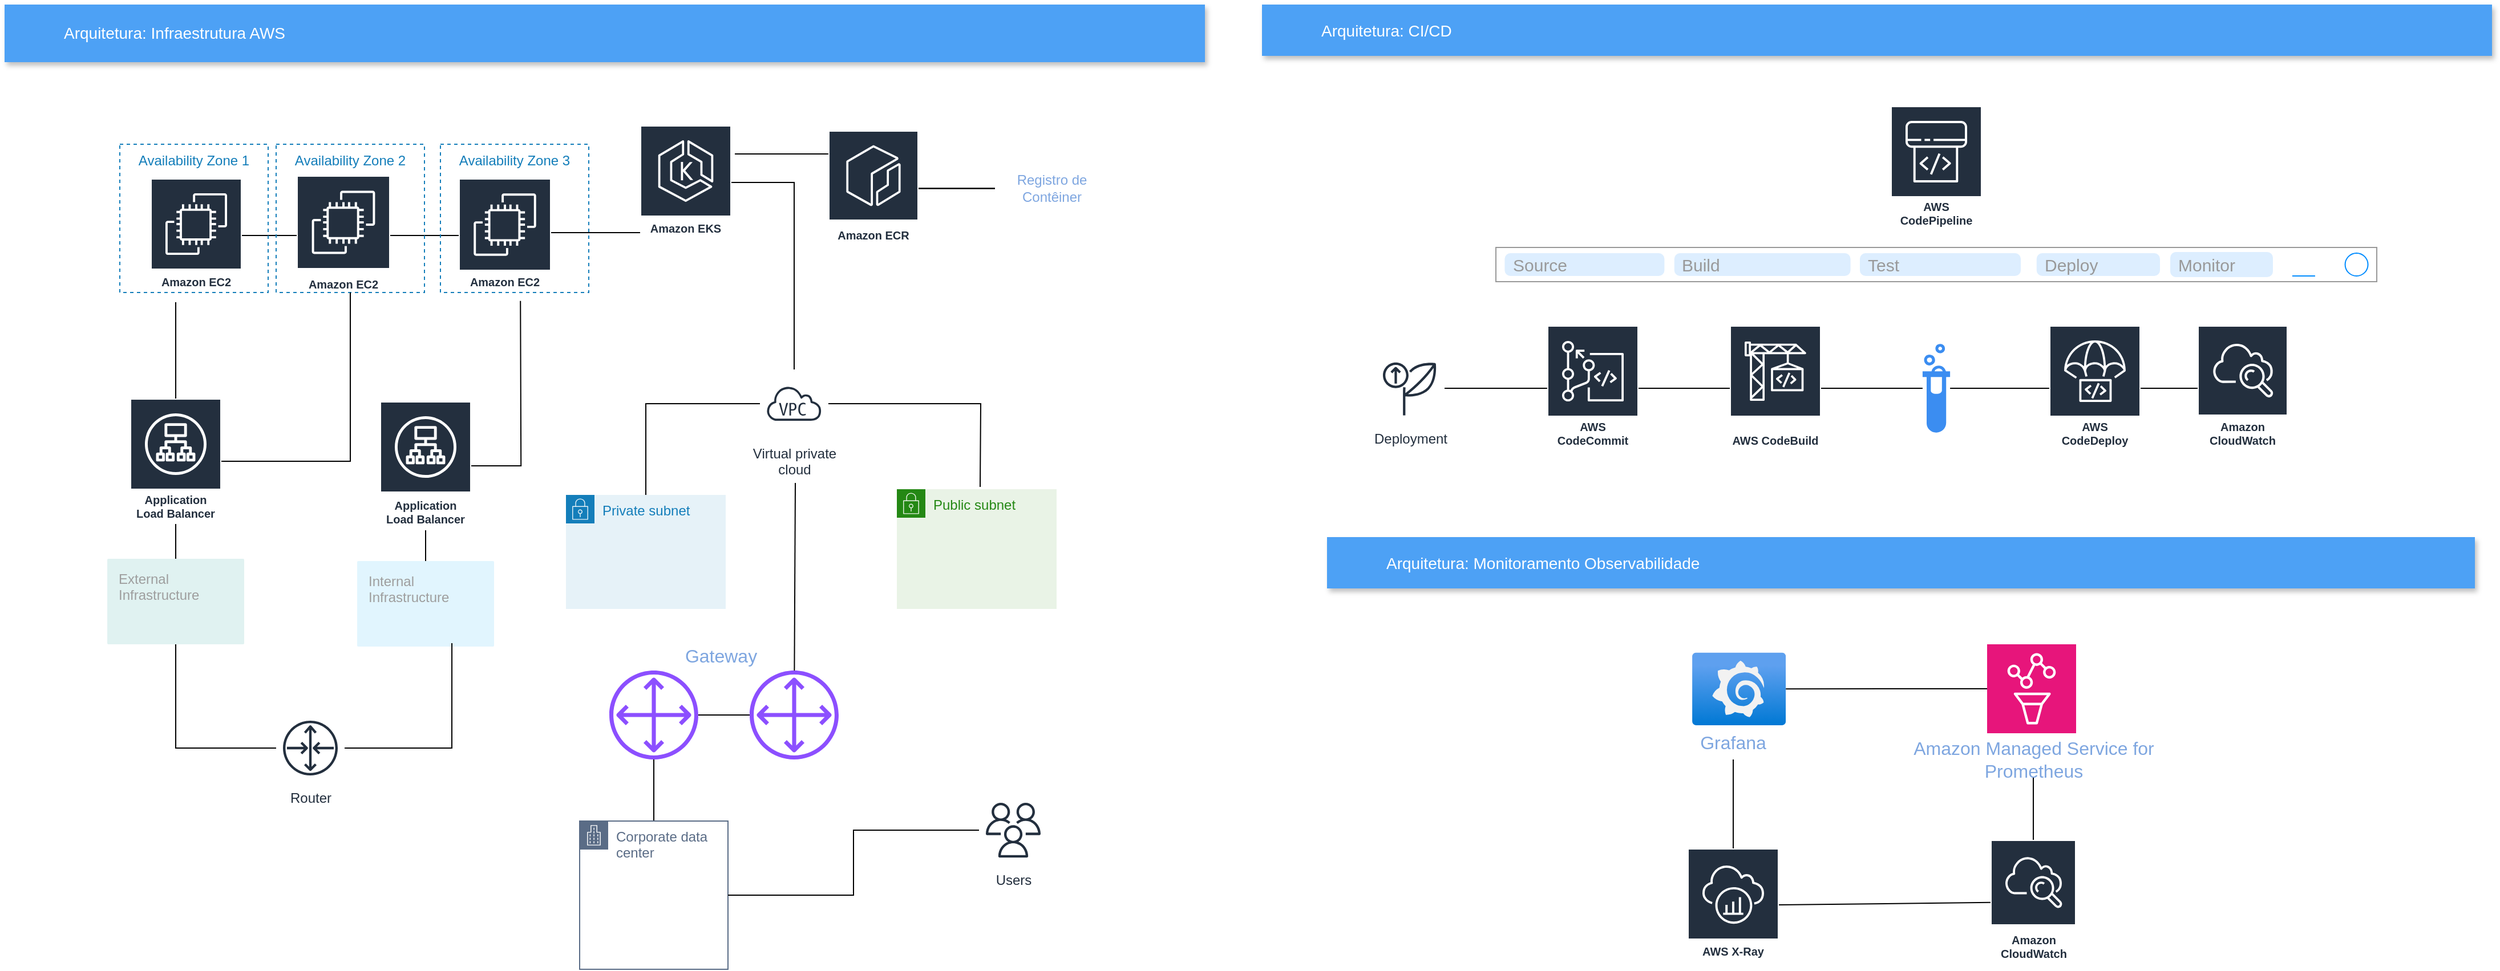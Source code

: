 <mxfile version="21.8.0" type="github">
  <diagram name="Página-1" id="-G6HyV3yGPQi0sT3C72R">
    <mxGraphModel dx="1735" dy="1092" grid="0" gridSize="10" guides="1" tooltips="1" connect="1" arrows="1" fold="1" page="0" pageScale="1" pageWidth="827" pageHeight="1169" math="0" shadow="0">
      <root>
        <mxCell id="0" />
        <mxCell id="1" parent="0" />
        <mxCell id="4Z-XGVY02SAJlw-tBftJ-7" style="edgeStyle=orthogonalEdgeStyle;rounded=0;orthogonalLoop=1;jettySize=auto;html=1;endArrow=none;endFill=0;" parent="1" source="4Z-XGVY02SAJlw-tBftJ-1" target="4Z-XGVY02SAJlw-tBftJ-3" edge="1">
          <mxGeometry relative="1" as="geometry" />
        </mxCell>
        <mxCell id="4Z-XGVY02SAJlw-tBftJ-15" value="" style="edgeStyle=orthogonalEdgeStyle;rounded=0;orthogonalLoop=1;jettySize=auto;html=1;endArrow=none;endFill=0;" parent="1" source="4Z-XGVY02SAJlw-tBftJ-1" target="4Z-XGVY02SAJlw-tBftJ-14" edge="1">
          <mxGeometry relative="1" as="geometry">
            <Array as="points">
              <mxPoint x="322" y="160" />
              <mxPoint x="322" y="160" />
            </Array>
          </mxGeometry>
        </mxCell>
        <mxCell id="4Z-XGVY02SAJlw-tBftJ-1" value="Amazon EKS" style="sketch=0;outlineConnect=0;fontColor=#232F3E;gradientColor=none;strokeColor=#ffffff;fillColor=#232F3E;dashed=0;verticalLabelPosition=middle;verticalAlign=bottom;align=center;html=1;whiteSpace=wrap;fontSize=10;fontStyle=1;spacing=3;shape=mxgraph.aws4.productIcon;prIcon=mxgraph.aws4.eks;" parent="1" vertex="1">
          <mxGeometry x="335" y="66" width="80" height="100" as="geometry" />
        </mxCell>
        <mxCell id="SAvvAA5knsFASgpTJ-KK-14" style="edgeStyle=none;curved=1;rounded=0;orthogonalLoop=1;jettySize=auto;html=1;fontSize=12;startSize=8;endSize=8;endArrow=none;endFill=0;" parent="1" edge="1">
          <mxGeometry relative="1" as="geometry">
            <mxPoint x="418" y="91" as="targetPoint" />
            <mxPoint x="508" y="91" as="sourcePoint" />
          </mxGeometry>
        </mxCell>
        <mxCell id="4Z-XGVY02SAJlw-tBftJ-2" value="Amazon ECR" style="sketch=0;outlineConnect=0;fontColor=#232F3E;gradientColor=none;strokeColor=#ffffff;fillColor=#232F3E;dashed=0;verticalLabelPosition=middle;verticalAlign=bottom;align=center;html=1;whiteSpace=wrap;fontSize=10;fontStyle=1;spacing=3;shape=mxgraph.aws4.productIcon;prIcon=mxgraph.aws4.ecr;" parent="1" vertex="1">
          <mxGeometry x="500" y="70.5" width="79" height="101.5" as="geometry" />
        </mxCell>
        <mxCell id="4Z-XGVY02SAJlw-tBftJ-9" style="edgeStyle=orthogonalEdgeStyle;rounded=0;orthogonalLoop=1;jettySize=auto;html=1;entryX=0.5;entryY=0;entryDx=0;entryDy=0;endArrow=none;endFill=0;" parent="1" source="4Z-XGVY02SAJlw-tBftJ-3" target="4Z-XGVY02SAJlw-tBftJ-5" edge="1">
          <mxGeometry relative="1" as="geometry" />
        </mxCell>
        <mxCell id="4Z-XGVY02SAJlw-tBftJ-10" style="edgeStyle=orthogonalEdgeStyle;rounded=0;orthogonalLoop=1;jettySize=auto;html=1;endArrow=none;endFill=0;" parent="1" source="4Z-XGVY02SAJlw-tBftJ-3" edge="1">
          <mxGeometry relative="1" as="geometry">
            <mxPoint x="633" y="383" as="targetPoint" />
          </mxGeometry>
        </mxCell>
        <mxCell id="4Z-XGVY02SAJlw-tBftJ-3" value="Virtual private&#xa;cloud" style="sketch=0;outlineConnect=0;fontColor=#232F3E;gradientColor=none;strokeColor=#232F3E;fillColor=#ffffff;dashed=0;verticalLabelPosition=bottom;verticalAlign=top;align=center;html=1;fontSize=12;fontStyle=0;aspect=fixed;shape=mxgraph.aws4.resourceIcon;resIcon=mxgraph.aws4.virtual_private_cloud;" parent="1" vertex="1">
          <mxGeometry x="440" y="280" width="60" height="60" as="geometry" />
        </mxCell>
        <mxCell id="4Z-XGVY02SAJlw-tBftJ-5" value="Private subnet" style="points=[[0,0],[0.25,0],[0.5,0],[0.75,0],[1,0],[1,0.25],[1,0.5],[1,0.75],[1,1],[0.75,1],[0.5,1],[0.25,1],[0,1],[0,0.75],[0,0.5],[0,0.25]];outlineConnect=0;gradientColor=none;html=1;whiteSpace=wrap;fontSize=12;fontStyle=0;container=1;pointerEvents=0;collapsible=0;recursiveResize=0;shape=mxgraph.aws4.group;grIcon=mxgraph.aws4.group_security_group;grStroke=0;strokeColor=#147EBA;fillColor=#E6F2F8;verticalAlign=top;align=left;spacingLeft=30;fontColor=#147EBA;dashed=0;" parent="1" vertex="1">
          <mxGeometry x="270" y="390" width="140" height="100" as="geometry" />
        </mxCell>
        <mxCell id="4Z-XGVY02SAJlw-tBftJ-6" value="Public subnet" style="points=[[0,0],[0.25,0],[0.5,0],[0.75,0],[1,0],[1,0.25],[1,0.5],[1,0.75],[1,1],[0.75,1],[0.5,1],[0.25,1],[0,1],[0,0.75],[0,0.5],[0,0.25]];outlineConnect=0;gradientColor=none;html=1;whiteSpace=wrap;fontSize=12;fontStyle=0;container=1;pointerEvents=0;collapsible=0;recursiveResize=0;shape=mxgraph.aws4.group;grIcon=mxgraph.aws4.group_security_group;grStroke=0;strokeColor=#248814;fillColor=#E9F3E6;verticalAlign=top;align=left;spacingLeft=30;fontColor=#248814;dashed=0;" parent="1" vertex="1">
          <mxGeometry x="560" y="385" width="140" height="105" as="geometry" />
        </mxCell>
        <mxCell id="4Z-XGVY02SAJlw-tBftJ-13" value="Amazon EC2" style="sketch=0;outlineConnect=0;fontColor=#232F3E;gradientColor=none;strokeColor=#ffffff;fillColor=#232F3E;dashed=0;verticalLabelPosition=middle;verticalAlign=bottom;align=center;html=1;whiteSpace=wrap;fontSize=10;fontStyle=1;spacing=3;shape=mxgraph.aws4.productIcon;prIcon=mxgraph.aws4.ec2;" parent="1" vertex="1">
          <mxGeometry x="34" y="110" width="82" height="105" as="geometry" />
        </mxCell>
        <mxCell id="4Z-XGVY02SAJlw-tBftJ-16" value="" style="edgeStyle=orthogonalEdgeStyle;rounded=0;orthogonalLoop=1;jettySize=auto;html=1;endArrow=none;endFill=0;" parent="1" source="4Z-XGVY02SAJlw-tBftJ-14" target="4Z-XGVY02SAJlw-tBftJ-13" edge="1">
          <mxGeometry relative="1" as="geometry" />
        </mxCell>
        <mxCell id="4Z-XGVY02SAJlw-tBftJ-14" value="Amazon EC2" style="sketch=0;outlineConnect=0;fontColor=#232F3E;gradientColor=none;strokeColor=#ffffff;fillColor=#232F3E;dashed=0;verticalLabelPosition=middle;verticalAlign=bottom;align=center;html=1;whiteSpace=wrap;fontSize=10;fontStyle=1;spacing=3;shape=mxgraph.aws4.productIcon;prIcon=mxgraph.aws4.ec2;" parent="1" vertex="1">
          <mxGeometry x="176" y="112.5" width="81" height="100" as="geometry" />
        </mxCell>
        <mxCell id="4Z-XGVY02SAJlw-tBftJ-19" value="" style="edgeStyle=orthogonalEdgeStyle;rounded=0;orthogonalLoop=1;jettySize=auto;html=1;endArrow=none;endFill=0;" parent="1" source="4Z-XGVY02SAJlw-tBftJ-18" target="4Z-XGVY02SAJlw-tBftJ-13" edge="1">
          <mxGeometry relative="1" as="geometry" />
        </mxCell>
        <mxCell id="4Z-XGVY02SAJlw-tBftJ-18" value="Amazon EC2" style="sketch=0;outlineConnect=0;fontColor=#232F3E;gradientColor=none;strokeColor=#ffffff;fillColor=#232F3E;dashed=0;verticalLabelPosition=middle;verticalAlign=bottom;align=center;html=1;whiteSpace=wrap;fontSize=10;fontStyle=1;spacing=3;shape=mxgraph.aws4.productIcon;prIcon=mxgraph.aws4.ec2;" parent="1" vertex="1">
          <mxGeometry x="-94" y="112.5" width="80" height="100" as="geometry" />
        </mxCell>
        <mxCell id="4Z-XGVY02SAJlw-tBftJ-20" value="Availability Zone 1" style="fillColor=none;strokeColor=#147EBA;dashed=1;verticalAlign=top;fontStyle=0;fontColor=#147EBA;whiteSpace=wrap;html=1;" parent="1" vertex="1">
          <mxGeometry x="-121" y="82.5" width="130" height="130" as="geometry" />
        </mxCell>
        <mxCell id="4Z-XGVY02SAJlw-tBftJ-21" value="Availability Zone 2" style="fillColor=none;strokeColor=#147EBA;dashed=1;verticalAlign=top;fontStyle=0;fontColor=#147EBA;whiteSpace=wrap;html=1;" parent="1" vertex="1">
          <mxGeometry x="16" y="82.5" width="130" height="130" as="geometry" />
        </mxCell>
        <mxCell id="4Z-XGVY02SAJlw-tBftJ-22" value="Availability Zone 3" style="fillColor=none;strokeColor=#147EBA;dashed=1;verticalAlign=top;fontStyle=0;fontColor=#147EBA;whiteSpace=wrap;html=1;" parent="1" vertex="1">
          <mxGeometry x="160" y="82.5" width="130" height="130" as="geometry" />
        </mxCell>
        <mxCell id="4Z-XGVY02SAJlw-tBftJ-23" value="&lt;font style=&quot;vertical-align: inherit;&quot;&gt;&lt;font style=&quot;vertical-align: inherit;&quot;&gt;&lt;font style=&quot;vertical-align: inherit;&quot;&gt;&lt;font style=&quot;vertical-align: inherit;&quot;&gt;Arquitetura: Infraestrutura AWS&lt;/font&gt;&lt;/font&gt;&lt;/font&gt;&lt;/font&gt;" style="fillColor=#4DA1F5;strokeColor=none;shadow=1;gradientColor=none;fontSize=14;align=left;spacingLeft=50;fontColor=#ffffff;whiteSpace=wrap;html=1;" parent="1" vertex="1">
          <mxGeometry x="-222" y="-40" width="1052" height="50.5" as="geometry" />
        </mxCell>
        <mxCell id="4Z-XGVY02SAJlw-tBftJ-27" style="edgeStyle=orthogonalEdgeStyle;rounded=0;orthogonalLoop=1;jettySize=auto;html=1;endArrow=none;endFill=0;" parent="1" source="4Z-XGVY02SAJlw-tBftJ-24" edge="1">
          <mxGeometry relative="1" as="geometry">
            <mxPoint x="230.115" y="219.903" as="targetPoint" />
          </mxGeometry>
        </mxCell>
        <mxCell id="4Z-XGVY02SAJlw-tBftJ-24" value="Application Load Balancer" style="sketch=0;outlineConnect=0;fontColor=#232F3E;gradientColor=none;strokeColor=#ffffff;fillColor=#232F3E;dashed=0;verticalLabelPosition=middle;verticalAlign=bottom;align=center;html=1;whiteSpace=wrap;fontSize=10;fontStyle=1;spacing=3;shape=mxgraph.aws4.productIcon;prIcon=mxgraph.aws4.application_load_balancer;" parent="1" vertex="1">
          <mxGeometry x="107" y="308" width="80" height="113" as="geometry" />
        </mxCell>
        <mxCell id="4Z-XGVY02SAJlw-tBftJ-30" style="edgeStyle=orthogonalEdgeStyle;rounded=0;orthogonalLoop=1;jettySize=auto;html=1;endArrow=none;endFill=0;" parent="1" source="4Z-XGVY02SAJlw-tBftJ-29" edge="1">
          <mxGeometry relative="1" as="geometry">
            <mxPoint x="-72" y="221.014" as="targetPoint" />
          </mxGeometry>
        </mxCell>
        <mxCell id="4Z-XGVY02SAJlw-tBftJ-32" value="" style="edgeStyle=orthogonalEdgeStyle;rounded=0;orthogonalLoop=1;jettySize=auto;html=1;endArrow=none;endFill=0;" parent="1" source="4Z-XGVY02SAJlw-tBftJ-29" target="4Z-XGVY02SAJlw-tBftJ-31" edge="1">
          <mxGeometry relative="1" as="geometry" />
        </mxCell>
        <mxCell id="4Z-XGVY02SAJlw-tBftJ-35" style="edgeStyle=orthogonalEdgeStyle;rounded=0;orthogonalLoop=1;jettySize=auto;html=1;endArrow=none;endFill=0;" parent="1" source="4Z-XGVY02SAJlw-tBftJ-29" target="4Z-XGVY02SAJlw-tBftJ-21" edge="1">
          <mxGeometry relative="1" as="geometry" />
        </mxCell>
        <mxCell id="4Z-XGVY02SAJlw-tBftJ-29" value="Application Load Balancer" style="sketch=0;outlineConnect=0;fontColor=#232F3E;gradientColor=none;strokeColor=#ffffff;fillColor=#232F3E;dashed=0;verticalLabelPosition=middle;verticalAlign=bottom;align=center;html=1;whiteSpace=wrap;fontSize=10;fontStyle=1;spacing=3;shape=mxgraph.aws4.productIcon;prIcon=mxgraph.aws4.application_load_balancer;" parent="1" vertex="1">
          <mxGeometry x="-112" y="305.5" width="80" height="110" as="geometry" />
        </mxCell>
        <mxCell id="4Z-XGVY02SAJlw-tBftJ-31" value="External&lt;br&gt;Infrastructure&lt;br&gt;" style="sketch=0;points=[[0,0,0],[0.25,0,0],[0.5,0,0],[0.75,0,0],[1,0,0],[1,0.25,0],[1,0.5,0],[1,0.75,0],[1,1,0],[0.75,1,0],[0.5,1,0],[0.25,1,0],[0,1,0],[0,0.75,0],[0,0.5,0],[0,0.25,0]];rounded=1;absoluteArcSize=1;arcSize=2;html=1;strokeColor=none;gradientColor=none;shadow=0;dashed=0;fontSize=12;fontColor=#9E9E9E;align=left;verticalAlign=top;spacing=10;spacingTop=-4;whiteSpace=wrap;fillColor=#E0F2F1;" parent="1" vertex="1">
          <mxGeometry x="-132" y="446" width="120" height="75" as="geometry" />
        </mxCell>
        <mxCell id="4Z-XGVY02SAJlw-tBftJ-34" value="" style="edgeStyle=orthogonalEdgeStyle;rounded=0;orthogonalLoop=1;jettySize=auto;html=1;endArrow=none;endFill=0;" parent="1" source="4Z-XGVY02SAJlw-tBftJ-33" target="4Z-XGVY02SAJlw-tBftJ-24" edge="1">
          <mxGeometry relative="1" as="geometry" />
        </mxCell>
        <mxCell id="4Z-XGVY02SAJlw-tBftJ-33" value="Internal&lt;br&gt;Infrastructure&lt;br&gt;" style="sketch=0;points=[[0,0,0],[0.25,0,0],[0.5,0,0],[0.75,0,0],[1,0,0],[1,0.25,0],[1,0.5,0],[1,0.75,0],[1,1,0],[0.75,1,0],[0.5,1,0],[0.25,1,0],[0,1,0],[0,0.75,0],[0,0.5,0],[0,0.25,0]];rounded=1;absoluteArcSize=1;arcSize=2;html=1;strokeColor=none;gradientColor=none;shadow=0;dashed=0;fontSize=12;fontColor=#9E9E9E;align=left;verticalAlign=top;spacing=10;spacingTop=-4;whiteSpace=wrap;fillColor=#E1F5FE;" parent="1" vertex="1">
          <mxGeometry x="87" y="448" width="120" height="75" as="geometry" />
        </mxCell>
        <mxCell id="4Z-XGVY02SAJlw-tBftJ-37" style="edgeStyle=orthogonalEdgeStyle;rounded=0;orthogonalLoop=1;jettySize=auto;html=1;entryX=0.5;entryY=1;entryDx=0;entryDy=0;entryPerimeter=0;endArrow=none;endFill=0;" parent="1" source="4Z-XGVY02SAJlw-tBftJ-36" target="4Z-XGVY02SAJlw-tBftJ-31" edge="1">
          <mxGeometry relative="1" as="geometry">
            <mxPoint x="-70" y="537" as="targetPoint" />
          </mxGeometry>
        </mxCell>
        <mxCell id="4Z-XGVY02SAJlw-tBftJ-38" style="edgeStyle=orthogonalEdgeStyle;rounded=0;orthogonalLoop=1;jettySize=auto;html=1;entryX=0.692;entryY=0.96;entryDx=0;entryDy=0;entryPerimeter=0;endArrow=none;endFill=0;" parent="1" source="4Z-XGVY02SAJlw-tBftJ-36" target="4Z-XGVY02SAJlw-tBftJ-33" edge="1">
          <mxGeometry relative="1" as="geometry">
            <mxPoint x="174.559" y="541.014" as="targetPoint" />
          </mxGeometry>
        </mxCell>
        <mxCell id="4Z-XGVY02SAJlw-tBftJ-36" value="Router" style="sketch=0;outlineConnect=0;fontColor=#232F3E;gradientColor=none;strokeColor=#232F3E;fillColor=#ffffff;dashed=0;verticalLabelPosition=bottom;verticalAlign=top;align=center;html=1;fontSize=12;fontStyle=0;aspect=fixed;shape=mxgraph.aws4.resourceIcon;resIcon=mxgraph.aws4.router;" parent="1" vertex="1">
          <mxGeometry x="16" y="582" width="60" height="60" as="geometry" />
        </mxCell>
        <mxCell id="4Z-XGVY02SAJlw-tBftJ-44" value="" style="edgeStyle=orthogonalEdgeStyle;rounded=0;orthogonalLoop=1;jettySize=auto;html=1;endArrow=none;endFill=0;" parent="1" source="4Z-XGVY02SAJlw-tBftJ-43" target="4Z-XGVY02SAJlw-tBftJ-2" edge="1">
          <mxGeometry relative="1" as="geometry" />
        </mxCell>
        <mxCell id="SAvvAA5knsFASgpTJ-KK-1" value="" style="edgeStyle=orthogonalEdgeStyle;rounded=0;orthogonalLoop=1;jettySize=auto;html=1;endArrow=none;endFill=0;" parent="1" source="4Z-XGVY02SAJlw-tBftJ-43" target="4Z-XGVY02SAJlw-tBftJ-2" edge="1">
          <mxGeometry relative="1" as="geometry" />
        </mxCell>
        <mxCell id="4Z-XGVY02SAJlw-tBftJ-43" value="&lt;font style=&quot;vertical-align: inherit;&quot;&gt;&lt;font style=&quot;vertical-align: inherit;&quot;&gt;Registro de Contêiner&lt;/font&gt;&lt;/font&gt;" style="text;strokeColor=none;align=center;fillColor=none;html=1;verticalAlign=middle;whiteSpace=wrap;rounded=0;fontColor=#7EA6E0;" parent="1" vertex="1">
          <mxGeometry x="646" y="105.5" width="100" height="31.5" as="geometry" />
        </mxCell>
        <mxCell id="4Z-XGVY02SAJlw-tBftJ-52" value="Deployment" style="sketch=0;outlineConnect=0;fontColor=#232F3E;gradientColor=none;strokeColor=#232F3E;fillColor=#ffffff;dashed=0;verticalLabelPosition=bottom;verticalAlign=top;align=center;html=1;fontSize=12;fontStyle=0;aspect=fixed;shape=mxgraph.aws4.resourceIcon;resIcon=mxgraph.aws4.deployment;" parent="1" vertex="1">
          <mxGeometry x="980" y="266.5" width="60" height="60" as="geometry" />
        </mxCell>
        <mxCell id="S8ENBU1rol1KeGLAK0Yr-12" value="" style="edgeStyle=none;curved=1;rounded=0;orthogonalLoop=1;jettySize=auto;html=1;fontSize=12;startSize=8;endSize=8;endArrow=none;endFill=0;" parent="1" source="4Z-XGVY02SAJlw-tBftJ-57" target="S8ENBU1rol1KeGLAK0Yr-6" edge="1">
          <mxGeometry relative="1" as="geometry" />
        </mxCell>
        <mxCell id="4Z-XGVY02SAJlw-tBftJ-57" value="AWS CodeBuild" style="sketch=0;outlineConnect=0;fontColor=#232F3E;gradientColor=none;strokeColor=#ffffff;fillColor=#232F3E;dashed=0;verticalLabelPosition=middle;verticalAlign=bottom;align=center;html=1;whiteSpace=wrap;fontSize=10;fontStyle=1;spacing=3;shape=mxgraph.aws4.productIcon;prIcon=mxgraph.aws4.codebuild;" parent="1" vertex="1">
          <mxGeometry x="1290" y="241.5" width="80" height="110" as="geometry" />
        </mxCell>
        <mxCell id="S8ENBU1rol1KeGLAK0Yr-13" value="" style="edgeStyle=none;curved=1;rounded=0;orthogonalLoop=1;jettySize=auto;html=1;fontSize=12;startSize=8;endSize=8;endArrow=none;endFill=0;" parent="1" source="4Z-XGVY02SAJlw-tBftJ-58" target="S8ENBU1rol1KeGLAK0Yr-6" edge="1">
          <mxGeometry relative="1" as="geometry" />
        </mxCell>
        <mxCell id="4Z-XGVY02SAJlw-tBftJ-58" value="AWS CodeDeploy" style="sketch=0;outlineConnect=0;fontColor=#232F3E;gradientColor=none;strokeColor=#ffffff;fillColor=#232F3E;dashed=0;verticalLabelPosition=middle;verticalAlign=bottom;align=center;html=1;whiteSpace=wrap;fontSize=10;fontStyle=1;spacing=3;shape=mxgraph.aws4.productIcon;prIcon=mxgraph.aws4.codedeploy;" parent="1" vertex="1">
          <mxGeometry x="1570" y="241.5" width="80" height="110" as="geometry" />
        </mxCell>
        <mxCell id="S8ENBU1rol1KeGLAK0Yr-7" style="edgeStyle=none;curved=1;rounded=0;orthogonalLoop=1;jettySize=auto;html=1;fontSize=12;startSize=8;endSize=8;endArrow=none;endFill=0;" parent="1" source="4Z-XGVY02SAJlw-tBftJ-62" target="4Z-XGVY02SAJlw-tBftJ-52" edge="1">
          <mxGeometry relative="1" as="geometry">
            <mxPoint x="1080" y="296.5" as="targetPoint" />
          </mxGeometry>
        </mxCell>
        <mxCell id="S8ENBU1rol1KeGLAK0Yr-8" style="edgeStyle=none;curved=1;rounded=0;orthogonalLoop=1;jettySize=auto;html=1;fontSize=12;startSize=8;endSize=8;endArrow=none;endFill=0;" parent="1" source="4Z-XGVY02SAJlw-tBftJ-62" target="4Z-XGVY02SAJlw-tBftJ-57" edge="1">
          <mxGeometry relative="1" as="geometry" />
        </mxCell>
        <mxCell id="4Z-XGVY02SAJlw-tBftJ-62" value="AWS CodeCommit" style="sketch=0;outlineConnect=0;fontColor=#232F3E;gradientColor=none;strokeColor=#ffffff;fillColor=#232F3E;dashed=0;verticalLabelPosition=middle;verticalAlign=bottom;align=center;html=1;whiteSpace=wrap;fontSize=10;fontStyle=1;spacing=3;shape=mxgraph.aws4.productIcon;prIcon=mxgraph.aws4.codecommit;" parent="1" vertex="1">
          <mxGeometry x="1130" y="241.5" width="80" height="110" as="geometry" />
        </mxCell>
        <mxCell id="4Z-XGVY02SAJlw-tBftJ-65" value="" style="strokeWidth=1;shadow=0;dashed=0;align=center;html=1;shape=mxgraph.mockup.misc.rrect;rSize=0;strokeColor=#999999;fillColor=#ffffff;fontColor=#000000;" parent="1" vertex="1">
          <mxGeometry x="1085" y="173" width="772" height="30" as="geometry" />
        </mxCell>
        <mxCell id="4Z-XGVY02SAJlw-tBftJ-66" value="Source" style="strokeWidth=1;shadow=0;dashed=0;align=center;html=1;shape=mxgraph.mockup.misc.rrect;rSize=5;strokeColor=none;fontSize=15;fontColor=#999999;fillColor=#ddeeff;align=left;spacingLeft=5;whiteSpace=wrap;" parent="4Z-XGVY02SAJlw-tBftJ-65" vertex="1">
          <mxGeometry x="7.72" y="5" width="139.978" height="20" as="geometry" />
        </mxCell>
        <mxCell id="4Z-XGVY02SAJlw-tBftJ-67" value="Build" style="strokeWidth=1;shadow=0;dashed=0;align=center;html=1;shape=mxgraph.mockup.misc.rrect;rSize=5;strokeColor=none;fontSize=15;fontColor=#999999;fillColor=#ddeeff;align=left;spacingLeft=5;whiteSpace=wrap;" parent="4Z-XGVY02SAJlw-tBftJ-65" vertex="1">
          <mxGeometry x="156.386" y="5" width="154.4" height="20" as="geometry" />
        </mxCell>
        <mxCell id="4Z-XGVY02SAJlw-tBftJ-68" value="Test" style="strokeWidth=1;shadow=0;dashed=0;align=center;html=1;shape=mxgraph.mockup.misc.rrect;rSize=5;strokeColor=none;fontSize=15;fontColor=#999999;fillColor=#ddeeff;align=left;spacingLeft=5;whiteSpace=wrap;" parent="4Z-XGVY02SAJlw-tBftJ-65" vertex="1">
          <mxGeometry x="318.98" y="5" width="141.02" height="20" as="geometry" />
        </mxCell>
        <mxCell id="4Z-XGVY02SAJlw-tBftJ-69" value="" style="strokeWidth=1;shadow=0;dashed=0;align=center;html=1;shape=mxgraph.mockup.misc.anchor;" parent="4Z-XGVY02SAJlw-tBftJ-65" vertex="1">
          <mxGeometry x="764.28" y="15" as="geometry" />
        </mxCell>
        <mxCell id="4Z-XGVY02SAJlw-tBftJ-70" value="" style="shape=ellipse;fillColor=none;strokeColor=#008cff;resizable=0;html=1;fontColor=#97D077;" parent="4Z-XGVY02SAJlw-tBftJ-69" vertex="1">
          <mxGeometry x="-20" y="-10" width="20" height="20" as="geometry" />
        </mxCell>
        <mxCell id="4Z-XGVY02SAJlw-tBftJ-71" value="" style="strokeWidth=1;shadow=0;dashed=0;align=center;html=1;shape=mxgraph.mockup.misc.anchor;" parent="4Z-XGVY02SAJlw-tBftJ-65" vertex="1">
          <mxGeometry x="717.96" y="15" as="geometry" />
        </mxCell>
        <mxCell id="4Z-XGVY02SAJlw-tBftJ-72" value="" style="shape=line;strokeColor=#008cff;resizable=0;" parent="4Z-XGVY02SAJlw-tBftJ-71" vertex="1">
          <mxGeometry x="-20" y="5" width="20" height="10" as="geometry" />
        </mxCell>
        <mxCell id="4Z-XGVY02SAJlw-tBftJ-74" value="Deploy" style="strokeWidth=1;shadow=0;dashed=0;align=center;html=1;shape=mxgraph.mockup.misc.rrect;rSize=5;strokeColor=none;fontSize=15;fontColor=#999999;fillColor=#ddeeff;align=left;spacingLeft=5;whiteSpace=wrap;" parent="4Z-XGVY02SAJlw-tBftJ-65" vertex="1">
          <mxGeometry x="473.88" y="5" width="108.12" height="20" as="geometry" />
        </mxCell>
        <mxCell id="4Z-XGVY02SAJlw-tBftJ-84" value="Monitor" style="strokeWidth=1;shadow=0;dashed=0;align=center;html=1;shape=mxgraph.mockup.misc.rrect;rSize=5;strokeColor=none;fontSize=15;fontColor=#999999;fillColor=#ddeeff;align=left;spacingLeft=5;whiteSpace=wrap;" parent="4Z-XGVY02SAJlw-tBftJ-65" vertex="1">
          <mxGeometry x="591" y="4" width="90" height="22" as="geometry" />
        </mxCell>
        <mxCell id="4Z-XGVY02SAJlw-tBftJ-89" value="AWS CodePipeline" style="sketch=0;outlineConnect=0;fontColor=#232F3E;gradientColor=none;strokeColor=#ffffff;fillColor=#232F3E;dashed=0;verticalLabelPosition=middle;verticalAlign=bottom;align=center;html=1;whiteSpace=wrap;fontSize=10;fontStyle=1;spacing=3;shape=mxgraph.aws4.productIcon;prIcon=mxgraph.aws4.codepipeline;" parent="1" vertex="1">
          <mxGeometry x="1431" y="49" width="80" height="110" as="geometry" />
        </mxCell>
        <mxCell id="S8ENBU1rol1KeGLAK0Yr-14" value="" style="edgeStyle=none;curved=1;rounded=0;orthogonalLoop=1;jettySize=auto;html=1;fontSize=12;startSize=8;endSize=8;endArrow=none;endFill=0;" parent="1" source="4Z-XGVY02SAJlw-tBftJ-90" target="4Z-XGVY02SAJlw-tBftJ-58" edge="1">
          <mxGeometry relative="1" as="geometry" />
        </mxCell>
        <mxCell id="4Z-XGVY02SAJlw-tBftJ-90" value="Amazon CloudWatch" style="sketch=0;outlineConnect=0;fontColor=#232F3E;gradientColor=none;strokeColor=#ffffff;fillColor=#232F3E;dashed=0;verticalLabelPosition=middle;verticalAlign=bottom;align=center;html=1;whiteSpace=wrap;fontSize=10;fontStyle=1;spacing=3;shape=mxgraph.aws4.productIcon;prIcon=mxgraph.aws4.cloudwatch;" parent="1" vertex="1">
          <mxGeometry x="1700" y="241.5" width="79" height="110" as="geometry" />
        </mxCell>
        <mxCell id="kv06i-l2Yd3yj6pkYz6O-7" value="" style="edgeStyle=none;curved=1;rounded=0;orthogonalLoop=1;jettySize=auto;html=1;fontSize=12;startSize=8;endSize=8;endArrow=none;endFill=0;" edge="1" parent="1" source="4Z-XGVY02SAJlw-tBftJ-92" target="kv06i-l2Yd3yj6pkYz6O-3">
          <mxGeometry relative="1" as="geometry" />
        </mxCell>
        <mxCell id="4Z-XGVY02SAJlw-tBftJ-92" value="Corporate data center" style="points=[[0,0],[0.25,0],[0.5,0],[0.75,0],[1,0],[1,0.25],[1,0.5],[1,0.75],[1,1],[0.75,1],[0.5,1],[0.25,1],[0,1],[0,0.75],[0,0.5],[0,0.25]];outlineConnect=0;gradientColor=none;html=1;whiteSpace=wrap;fontSize=12;fontStyle=0;container=1;pointerEvents=0;collapsible=0;recursiveResize=0;shape=mxgraph.aws4.group;grIcon=mxgraph.aws4.group_corporate_data_center;strokeColor=#5A6C86;fillColor=none;verticalAlign=top;align=left;spacingLeft=30;fontColor=#5A6C86;dashed=0;" parent="1" vertex="1">
          <mxGeometry x="282" y="676" width="130" height="130" as="geometry" />
        </mxCell>
        <mxCell id="4Z-XGVY02SAJlw-tBftJ-94" style="edgeStyle=orthogonalEdgeStyle;rounded=0;orthogonalLoop=1;jettySize=auto;html=1;endArrow=none;endFill=0;" parent="1" source="4Z-XGVY02SAJlw-tBftJ-93" target="4Z-XGVY02SAJlw-tBftJ-92" edge="1">
          <mxGeometry relative="1" as="geometry" />
        </mxCell>
        <mxCell id="4Z-XGVY02SAJlw-tBftJ-93" value="Users" style="sketch=0;outlineConnect=0;fontColor=#232F3E;gradientColor=none;strokeColor=#232F3E;fillColor=#ffffff;dashed=0;verticalLabelPosition=bottom;verticalAlign=top;align=center;html=1;fontSize=12;fontStyle=0;aspect=fixed;shape=mxgraph.aws4.resourceIcon;resIcon=mxgraph.aws4.users;" parent="1" vertex="1">
          <mxGeometry x="632" y="654" width="60" height="60" as="geometry" />
        </mxCell>
        <mxCell id="SAvvAA5knsFASgpTJ-KK-2" value="&lt;font style=&quot;vertical-align: inherit;&quot;&gt;&lt;font style=&quot;vertical-align: inherit;&quot;&gt;&lt;font style=&quot;vertical-align: inherit;&quot;&gt;&lt;font style=&quot;vertical-align: inherit;&quot;&gt;&lt;font style=&quot;vertical-align: inherit;&quot;&gt;&lt;font style=&quot;vertical-align: inherit;&quot;&gt;Arquitetura: CI/CD&lt;/font&gt;&lt;/font&gt;&lt;/font&gt;&lt;/font&gt;&lt;/font&gt;&lt;/font&gt;" style="fillColor=#4DA1F5;strokeColor=none;shadow=1;gradientColor=none;fontSize=14;align=left;spacingLeft=50;fontColor=#ffffff;whiteSpace=wrap;html=1;" parent="1" vertex="1">
          <mxGeometry x="880" y="-40" width="1078" height="45" as="geometry" />
        </mxCell>
        <mxCell id="SAvvAA5knsFASgpTJ-KK-3" value="&lt;font style=&quot;vertical-align: inherit;&quot;&gt;&lt;font style=&quot;vertical-align: inherit;&quot;&gt;Arquitetura: Monitoramento Observabilidade&lt;/font&gt;&lt;/font&gt;" style="fillColor=#4DA1F5;strokeColor=none;shadow=1;gradientColor=none;fontSize=14;align=left;spacingLeft=50;fontColor=#ffffff;whiteSpace=wrap;html=1;" parent="1" vertex="1">
          <mxGeometry x="937" y="427" width="1006" height="45" as="geometry" />
        </mxCell>
        <mxCell id="S8ENBU1rol1KeGLAK0Yr-6" value="" style="sketch=0;html=1;aspect=fixed;strokeColor=none;shadow=0;fillColor=#3B8DF1;verticalAlign=top;labelPosition=center;verticalLabelPosition=bottom;shape=mxgraph.gcp2.biomedical_test_tube;fontSize=16;" parent="1" vertex="1">
          <mxGeometry x="1458.95" y="257.63" width="24.1" height="77.74" as="geometry" />
        </mxCell>
        <mxCell id="kv06i-l2Yd3yj6pkYz6O-5" style="edgeStyle=none;curved=1;rounded=0;orthogonalLoop=1;jettySize=auto;html=1;fontSize=12;startSize=8;endSize=8;endArrow=none;endFill=0;" edge="1" parent="1" source="kv06i-l2Yd3yj6pkYz6O-3" target="kv06i-l2Yd3yj6pkYz6O-4">
          <mxGeometry relative="1" as="geometry" />
        </mxCell>
        <mxCell id="kv06i-l2Yd3yj6pkYz6O-3" value="" style="sketch=0;outlineConnect=0;fontColor=#232F3E;gradientColor=none;fillColor=#8C4FFF;strokeColor=none;dashed=0;verticalLabelPosition=bottom;verticalAlign=top;align=center;html=1;fontSize=12;fontStyle=0;aspect=fixed;pointerEvents=1;shape=mxgraph.aws4.customer_gateway;" vertex="1" parent="1">
          <mxGeometry x="308" y="544" width="78" height="78" as="geometry" />
        </mxCell>
        <mxCell id="kv06i-l2Yd3yj6pkYz6O-6" style="edgeStyle=none;curved=1;rounded=0;orthogonalLoop=1;jettySize=auto;html=1;fontSize=12;startSize=8;endSize=8;endArrow=none;endFill=0;" edge="1" parent="1" source="kv06i-l2Yd3yj6pkYz6O-4">
          <mxGeometry relative="1" as="geometry">
            <mxPoint x="471.008" y="379.516" as="targetPoint" />
          </mxGeometry>
        </mxCell>
        <mxCell id="kv06i-l2Yd3yj6pkYz6O-4" value="" style="sketch=0;outlineConnect=0;fontColor=#232F3E;gradientColor=none;fillColor=#8C4FFF;strokeColor=none;dashed=0;verticalLabelPosition=bottom;verticalAlign=top;align=center;html=1;fontSize=12;fontStyle=0;aspect=fixed;pointerEvents=1;shape=mxgraph.aws4.customer_gateway;" vertex="1" parent="1">
          <mxGeometry x="431" y="544" width="78" height="78" as="geometry" />
        </mxCell>
        <mxCell id="kv06i-l2Yd3yj6pkYz6O-8" value="Gateway" style="text;strokeColor=none;fillColor=none;align=center;verticalAlign=middle;whiteSpace=wrap;rounded=0;fontSize=16;fontColor=#7EA6E0;" vertex="1" parent="1">
          <mxGeometry x="376" y="514" width="60" height="33" as="geometry" />
        </mxCell>
        <mxCell id="kv06i-l2Yd3yj6pkYz6O-30" value="" style="edgeStyle=none;curved=1;rounded=0;orthogonalLoop=1;jettySize=auto;html=1;fontSize=12;startSize=8;endSize=8;endArrow=none;endFill=0;" edge="1" parent="1" source="kv06i-l2Yd3yj6pkYz6O-28" target="kv06i-l2Yd3yj6pkYz6O-29">
          <mxGeometry relative="1" as="geometry" />
        </mxCell>
        <mxCell id="kv06i-l2Yd3yj6pkYz6O-40" value="" style="edgeStyle=none;curved=1;rounded=0;orthogonalLoop=1;jettySize=auto;html=1;fontSize=12;startSize=8;endSize=8;endArrow=none;endFill=0;" edge="1" parent="1" source="kv06i-l2Yd3yj6pkYz6O-28" target="kv06i-l2Yd3yj6pkYz6O-36">
          <mxGeometry relative="1" as="geometry" />
        </mxCell>
        <mxCell id="kv06i-l2Yd3yj6pkYz6O-28" value="Amazon CloudWatch" style="sketch=0;outlineConnect=0;fontColor=#232F3E;gradientColor=none;strokeColor=#ffffff;fillColor=#232F3E;dashed=0;verticalLabelPosition=middle;verticalAlign=bottom;align=center;html=1;whiteSpace=wrap;fontSize=10;fontStyle=1;spacing=3;shape=mxgraph.aws4.productIcon;prIcon=mxgraph.aws4.cloudwatch;" vertex="1" parent="1">
          <mxGeometry x="1518.5" y="692.5" width="75" height="109" as="geometry" />
        </mxCell>
        <mxCell id="kv06i-l2Yd3yj6pkYz6O-38" value="" style="edgeStyle=none;curved=1;rounded=0;orthogonalLoop=1;jettySize=auto;html=1;fontSize=12;startSize=8;endSize=8;endArrow=none;endFill=0;" edge="1" parent="1" source="kv06i-l2Yd3yj6pkYz6O-29" target="kv06i-l2Yd3yj6pkYz6O-34">
          <mxGeometry relative="1" as="geometry" />
        </mxCell>
        <mxCell id="kv06i-l2Yd3yj6pkYz6O-29" value="AWS X-Ray" style="sketch=0;outlineConnect=0;fontColor=#232F3E;gradientColor=none;strokeColor=#ffffff;fillColor=#232F3E;dashed=0;verticalLabelPosition=middle;verticalAlign=bottom;align=center;html=1;whiteSpace=wrap;fontSize=10;fontStyle=1;spacing=3;shape=mxgraph.aws4.productIcon;prIcon=mxgraph.aws4.xray;" vertex="1" parent="1">
          <mxGeometry x="1253" y="700" width="80" height="100" as="geometry" />
        </mxCell>
        <mxCell id="kv06i-l2Yd3yj6pkYz6O-41" style="edgeStyle=none;curved=1;rounded=0;orthogonalLoop=1;jettySize=auto;html=1;fontSize=12;startSize=8;endSize=8;" edge="1" parent="1" source="kv06i-l2Yd3yj6pkYz6O-33">
          <mxGeometry relative="1" as="geometry">
            <mxPoint x="1323.667" y="560.1" as="targetPoint" />
          </mxGeometry>
        </mxCell>
        <mxCell id="kv06i-l2Yd3yj6pkYz6O-33" value="" style="image;aspect=fixed;html=1;points=[];align=center;fontSize=12;image=img/lib/azure2/other/Grafana.svg;" vertex="1" parent="1">
          <mxGeometry x="1257" y="528.2" width="82.17" height="63.8" as="geometry" />
        </mxCell>
        <mxCell id="kv06i-l2Yd3yj6pkYz6O-34" value="Grafana" style="text;strokeColor=none;fillColor=none;html=1;align=center;verticalAlign=middle;whiteSpace=wrap;rounded=0;fontSize=16;fontColor=#7EA6E0;" vertex="1" parent="1">
          <mxGeometry x="1263" y="592" width="60" height="30" as="geometry" />
        </mxCell>
        <mxCell id="kv06i-l2Yd3yj6pkYz6O-42" style="edgeStyle=none;curved=1;rounded=0;orthogonalLoop=1;jettySize=auto;html=1;fontSize=12;startSize=8;endSize=8;endArrow=none;endFill=0;" edge="1" parent="1" source="kv06i-l2Yd3yj6pkYz6O-35" target="kv06i-l2Yd3yj6pkYz6O-33">
          <mxGeometry relative="1" as="geometry" />
        </mxCell>
        <mxCell id="kv06i-l2Yd3yj6pkYz6O-35" value="" style="sketch=0;points=[[0,0,0],[0.25,0,0],[0.5,0,0],[0.75,0,0],[1,0,0],[0,1,0],[0.25,1,0],[0.5,1,0],[0.75,1,0],[1,1,0],[0,0.25,0],[0,0.5,0],[0,0.75,0],[1,0.25,0],[1,0.5,0],[1,0.75,0]];points=[[0,0,0],[0.25,0,0],[0.5,0,0],[0.75,0,0],[1,0,0],[0,1,0],[0.25,1,0],[0.5,1,0],[0.75,1,0],[1,1,0],[0,0.25,0],[0,0.5,0],[0,0.75,0],[1,0.25,0],[1,0.5,0],[1,0.75,0]];outlineConnect=0;fontColor=#232F3E;fillColor=#E7157B;strokeColor=#ffffff;dashed=0;verticalLabelPosition=bottom;verticalAlign=top;align=center;html=1;fontSize=12;fontStyle=0;aspect=fixed;shape=mxgraph.aws4.resourceIcon;resIcon=mxgraph.aws4.managed_service_for_prometheus;" vertex="1" parent="1">
          <mxGeometry x="1515.5" y="521" width="78" height="78" as="geometry" />
        </mxCell>
        <mxCell id="kv06i-l2Yd3yj6pkYz6O-36" value="&lt;font color=&quot;#7ea6e0&quot;&gt;Amazon Managed Service for Prometheus&lt;/font&gt;" style="text;strokeColor=none;fillColor=none;html=1;align=center;verticalAlign=middle;whiteSpace=wrap;rounded=0;fontSize=16;" vertex="1" parent="1">
          <mxGeometry x="1442.5" y="607" width="227" height="30" as="geometry" />
        </mxCell>
      </root>
    </mxGraphModel>
  </diagram>
</mxfile>
